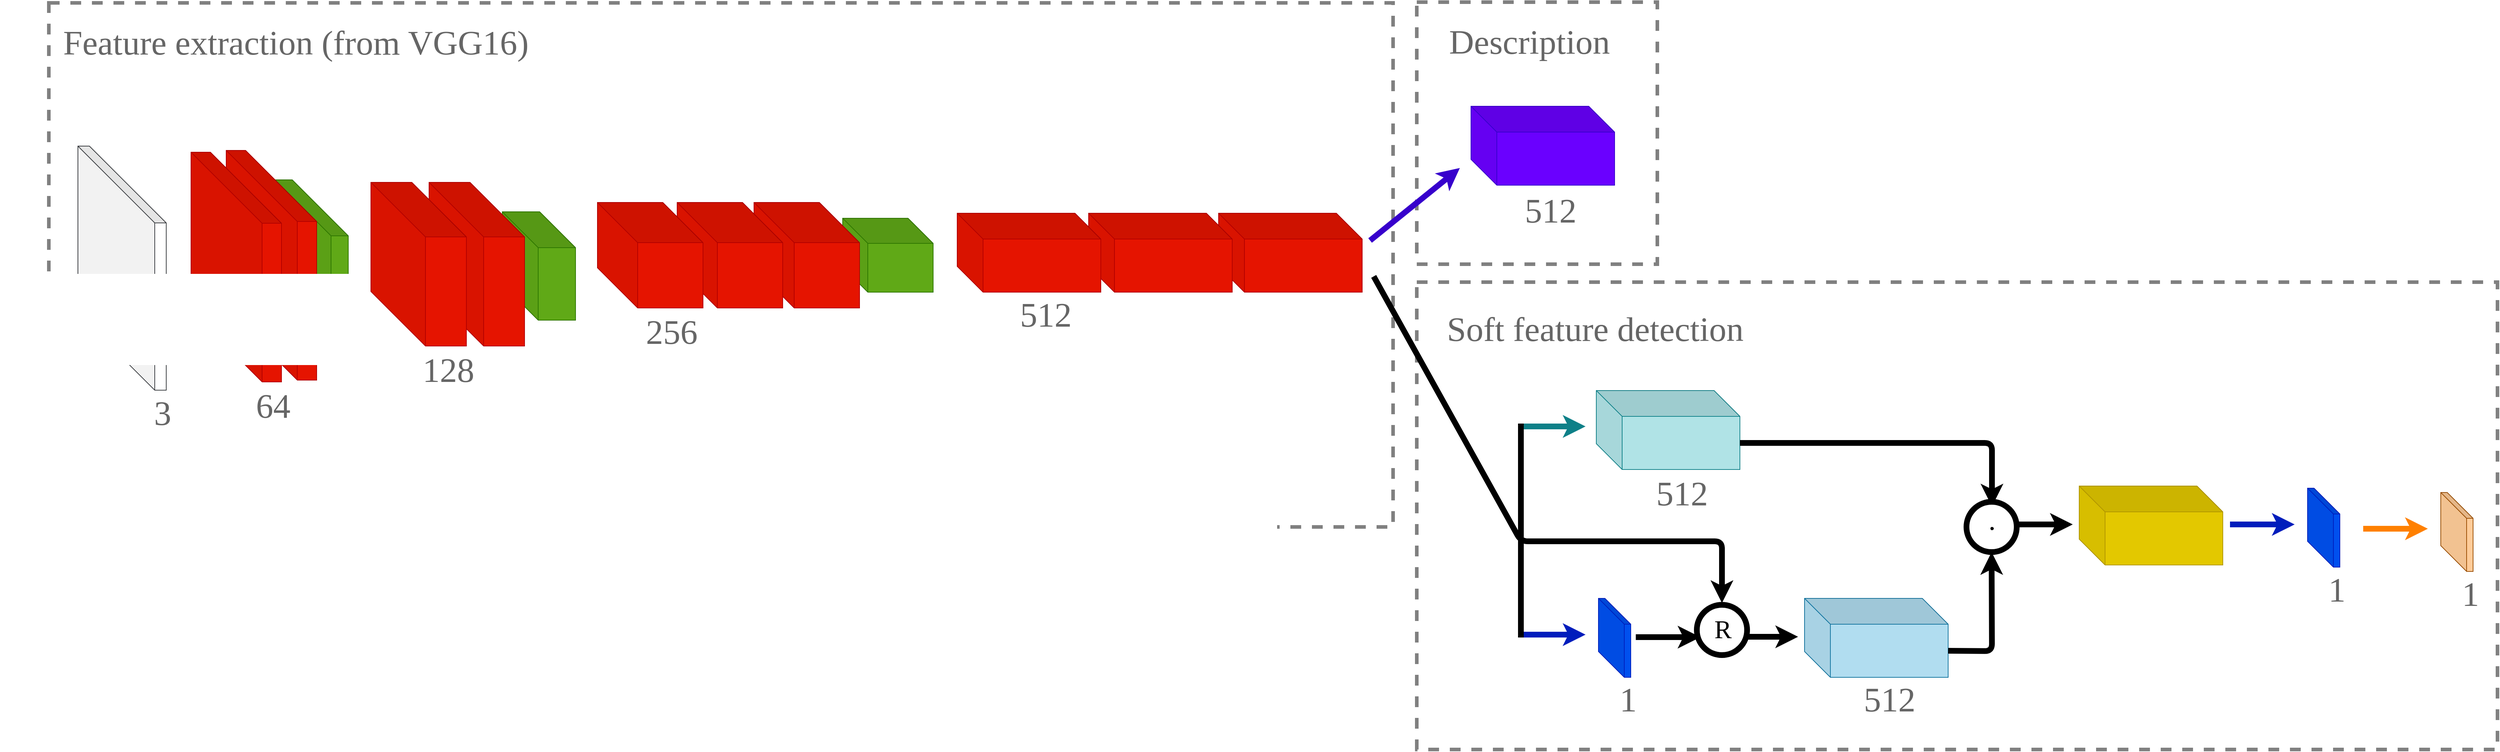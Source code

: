 <mxfile version="11.1.1" type="google"><diagram id="KLjCOCBpvHYkX8rheoSS" name="Page-1"><mxGraphModel dx="4416" dy="2392" grid="1" gridSize="10" guides="1" tooltips="1" connect="1" arrows="1" fold="1" page="1" pageScale="1" pageWidth="4681" pageHeight="3300" math="1" shadow="0"><root><mxCell id="0"/><mxCell id="1" parent="0"/><mxCell id="9o7MO2tK35MrbhM4oyWR-112" value="" style="rounded=0;whiteSpace=wrap;html=1;shadow=0;fillColor=none;dashed=1;strokeWidth=5;strokeColor=#808080;" parent="1" vertex="1"><mxGeometry x="1975" y="879" width="1505" height="651" as="geometry"/></mxCell><mxCell id="9o7MO2tK35MrbhM4oyWR-136" value="" style="group" parent="1" vertex="1" connectable="0"><mxGeometry x="2" y="490" width="2060" height="730" as="geometry"/></mxCell><mxCell id="9o7MO2tK35MrbhM4oyWR-102" value="&lt;span style=&quot;font-family: &amp;#34;helvetica&amp;#34; , &amp;#34;arial&amp;#34; , sans-serif ; font-size: 0px&quot;&gt;%3CmxGraphModel%3E%3Croot%3E%3CmxCell%20id%3D%220%22%2F%3E%3CmxCell%20id%3D%221%22%20parent%3D%220%22%2F%3E%3CmxCell%20id%3D%222%22%20value%3D%22%26lt%3Bfont%20face%3D%26quot%3BTimes%20New%20Roman%26quot%3B%20color%3D%26quot%3B%23808080%26quot%3B%20style%3D%26quot%3Bfont-size%3A%2048px%26quot%3B%26gt%3BSoft%20feature%20detection%26lt%3B%2Ffont%26gt%3B%22%20style%3D%22text%3Bhtml%3D1%3B%22%20vertex%3D%221%22%20parent%3D%221%22%3E%3CmxGeometry%20x%3D%222382%22%20y%3D%22510%22%20width%3D%22320%22%20height%3D%2230%22%20as%3D%22geometry%22%2F%3E%3C%2FmxCell%3E%3C%2Froot%3E%3C%2FmxGraphModel%3E&lt;/span&gt;" style="rounded=0;whiteSpace=wrap;html=1;shadow=0;fillColor=none;dashed=1;strokeWidth=5;strokeColor=#808080;" parent="9o7MO2tK35MrbhM4oyWR-136" vertex="1"><mxGeometry x="68" width="1872" height="730" as="geometry"/></mxCell><mxCell id="9o7MO2tK35MrbhM4oyWR-11" value="" style="shape=cube;whiteSpace=wrap;html=1;boundedLbl=1;backgroundOutline=1;darkOpacity=0.05;darkOpacity2=0.1;shadow=0;size=107;rotation=-90;flipH=1;flipV=0;fillColor=#ffffff;strokeColor=#36393d;gradientColor=none;" parent="9o7MO2tK35MrbhM4oyWR-136" vertex="1"><mxGeometry y="308" width="340" height="123" as="geometry"/></mxCell><mxCell id="9o7MO2tK35MrbhM4oyWR-79" value="&lt;font face=&quot;Times New Roman&quot; style=&quot;font-size: 48px&quot; color=&quot;#666666&quot;&gt;3&lt;/font&gt;" style="text;html=1;resizable=0;points=[];autosize=1;align=center;verticalAlign=top;spacingTop=-4;" parent="9o7MO2tK35MrbhM4oyWR-136" vertex="1"><mxGeometry x="206" y="540" width="40" height="30" as="geometry"/></mxCell><mxCell id="9o7MO2tK35MrbhM4oyWR-91" value="" style="group" parent="9o7MO2tK35MrbhM4oyWR-136" vertex="1" connectable="0"><mxGeometry x="169" y="302.5" width="384" height="257.5" as="geometry"/></mxCell><mxCell id="9o7MO2tK35MrbhM4oyWR-139" value="" style="group" parent="9o7MO2tK35MrbhM4oyWR-91" vertex="1" connectable="0"><mxGeometry width="384" height="257.5" as="geometry"/></mxCell><mxCell id="9o7MO2tK35MrbhM4oyWR-82" value="&lt;font face=&quot;Times New Roman&quot; style=&quot;font-size: 48px&quot;&gt;&lt;font color=&quot;#666666&quot;&gt;64&lt;/font&gt;&lt;br&gt;&lt;/font&gt;" style="text;html=1;resizable=0;points=[];autosize=1;align=center;verticalAlign=top;spacingTop=-4;" parent="9o7MO2tK35MrbhM4oyWR-139" vertex="1"><mxGeometry x="181" y="227.5" width="60" height="30" as="geometry"/></mxCell><mxCell id="9o7MO2tK35MrbhM4oyWR-26" value="" style="shape=cube;whiteSpace=wrap;html=1;boundedLbl=1;backgroundOutline=1;darkOpacity=0.05;darkOpacity2=0.1;shadow=0;size=78;rotation=-90;flipH=1;flipV=0;fillColor=#60a917;strokeColor=#2D7600;fontColor=#ffffff;" parent="9o7MO2tK35MrbhM4oyWR-139" vertex="1"><mxGeometry x="146" y="12" width="238" height="102" as="geometry"/></mxCell><mxCell id="9o7MO2tK35MrbhM4oyWR-12" value="" style="shape=cube;whiteSpace=wrap;html=1;boundedLbl=1;backgroundOutline=1;darkOpacity=0.05;darkOpacity2=0.1;shadow=0;size=99;rotation=-90;flipH=1;flipV=0;fillColor=#e51400;strokeColor=#B20000;fontColor=#ffffff;" parent="9o7MO2tK35MrbhM4oyWR-139" vertex="1"><mxGeometry x="49" width="320" height="126" as="geometry"/></mxCell><mxCell id="9o7MO2tK35MrbhM4oyWR-23" value="" style="shape=cube;whiteSpace=wrap;html=1;boundedLbl=1;backgroundOutline=1;darkOpacity=0.05;darkOpacity2=0.1;shadow=0;size=99;rotation=-90;flipH=1;flipV=0;fillColor=#e51400;strokeColor=#B20000;fontColor=#ffffff;" parent="9o7MO2tK35MrbhM4oyWR-139" vertex="1"><mxGeometry y="2.5" width="320" height="126" as="geometry"/></mxCell><mxCell id="9o7MO2tK35MrbhM4oyWR-94" value="" style="group" parent="9o7MO2tK35MrbhM4oyWR-136" vertex="1" connectable="0"><mxGeometry x="832" y="278" width="456" height="179" as="geometry"/></mxCell><mxCell id="9o7MO2tK35MrbhM4oyWR-52" value="" style="group" parent="9o7MO2tK35MrbhM4oyWR-94" vertex="1" connectable="0"><mxGeometry width="456" height="147" as="geometry"/></mxCell><mxCell id="9o7MO2tK35MrbhM4oyWR-87" value="" style="group" parent="9o7MO2tK35MrbhM4oyWR-52" vertex="1" connectable="0"><mxGeometry x="111" width="345" height="147" as="geometry"/></mxCell><mxCell id="9o7MO2tK35MrbhM4oyWR-44" value="" style="shape=cube;whiteSpace=wrap;html=1;boundedLbl=1;backgroundOutline=1;darkOpacity=0.05;darkOpacity2=0.1;shadow=0;size=35;rotation=-90;flipH=1;flipV=0;fillColor=#60a917;strokeColor=#2D7600;fontColor=#ffffff;" parent="9o7MO2tK35MrbhM4oyWR-87" vertex="1"><mxGeometry x="242" y="10.5" width="103" height="126" as="geometry"/></mxCell><mxCell id="9o7MO2tK35MrbhM4oyWR-14" value="" style="shape=cube;whiteSpace=wrap;html=1;boundedLbl=1;backgroundOutline=1;darkOpacity=0.05;darkOpacity2=0.1;shadow=0;size=56;rotation=-90;flipH=1;flipV=0;fillColor=#e51400;strokeColor=#B20000;fontColor=#ffffff;" parent="9o7MO2tK35MrbhM4oyWR-87" vertex="1"><mxGeometry x="107" width="147" height="147" as="geometry"/></mxCell><mxCell id="9o7MO2tK35MrbhM4oyWR-33" value="" style="shape=cube;whiteSpace=wrap;html=1;boundedLbl=1;backgroundOutline=1;darkOpacity=0.05;darkOpacity2=0.1;shadow=0;size=56;rotation=-90;flipH=1;flipV=0;fillColor=#e51400;strokeColor=#B20000;fontColor=#ffffff;" parent="9o7MO2tK35MrbhM4oyWR-87" vertex="1"><mxGeometry width="147" height="147" as="geometry"/></mxCell><mxCell id="9o7MO2tK35MrbhM4oyWR-40" value="" style="shape=cube;whiteSpace=wrap;html=1;boundedLbl=1;backgroundOutline=1;darkOpacity=0.05;darkOpacity2=0.1;shadow=0;size=56;rotation=-90;flipH=1;flipV=0;fillColor=#e51400;strokeColor=#B20000;fontColor=#ffffff;" parent="9o7MO2tK35MrbhM4oyWR-52" vertex="1"><mxGeometry width="147" height="147" as="geometry"/></mxCell><mxCell id="9o7MO2tK35MrbhM4oyWR-84" value="&lt;font face=&quot;Times New Roman&quot; style=&quot;font-size: 48px&quot;&gt;&lt;font color=&quot;#666666&quot;&gt;256&lt;/font&gt;&lt;br&gt;&lt;/font&gt;" style="text;html=1;resizable=0;points=[];autosize=1;align=center;verticalAlign=top;spacingTop=-4;" parent="9o7MO2tK35MrbhM4oyWR-94" vertex="1"><mxGeometry x="58" y="149" width="90" height="30" as="geometry"/></mxCell><mxCell id="9o7MO2tK35MrbhM4oyWR-117" value="&lt;font face=&quot;Times New Roman&quot; style=&quot;font-size: 48px&quot; color=&quot;#666666&quot;&gt;Feature extraction (from VGG16)&lt;/font&gt;" style="text;html=1;" parent="9o7MO2tK35MrbhM4oyWR-136" vertex="1"><mxGeometry x="86" y="20" width="687" height="90" as="geometry"/></mxCell><mxCell id="9o7MO2tK35MrbhM4oyWR-86" value="" style="group" parent="9o7MO2tK35MrbhM4oyWR-136" vertex="1" connectable="0"><mxGeometry x="1378" y="248" width="474" height="200" as="geometry"/></mxCell><mxCell id="9o7MO2tK35MrbhM4oyWR-66" value="" style="shape=cube;whiteSpace=wrap;html=1;boundedLbl=1;backgroundOutline=1;darkOpacity=0.05;darkOpacity2=0.1;shadow=0;size=36;rotation=-90;flipH=1;flipV=0;fillColor=#e51400;strokeColor=#B20000;fontColor=#ffffff;" parent="9o7MO2tK35MrbhM4oyWR-86" vertex="1"><mxGeometry x="364" width="110" height="200" as="geometry"/></mxCell><mxCell id="9o7MO2tK35MrbhM4oyWR-64" value="" style="shape=cube;whiteSpace=wrap;html=1;boundedLbl=1;backgroundOutline=1;darkOpacity=0.05;darkOpacity2=0.1;shadow=0;size=36;rotation=-90;flipH=1;flipV=0;fillColor=#e51400;strokeColor=#B20000;fontColor=#ffffff;" parent="9o7MO2tK35MrbhM4oyWR-86" vertex="1"><mxGeometry x="183" width="110" height="200" as="geometry"/></mxCell><mxCell id="9o7MO2tK35MrbhM4oyWR-57" value="" style="shape=cube;whiteSpace=wrap;html=1;boundedLbl=1;backgroundOutline=1;darkOpacity=0.05;darkOpacity2=0.1;shadow=0;size=36;rotation=-90;flipH=1;flipV=0;fillColor=#e51400;strokeColor=#B20000;fontColor=#ffffff;" parent="9o7MO2tK35MrbhM4oyWR-86" vertex="1"><mxGeometry width="110" height="200" as="geometry"/></mxCell><mxCell id="9o7MO2tK35MrbhM4oyWR-85" value="&lt;font face=&quot;Times New Roman&quot; style=&quot;font-size: 48px&quot;&gt;&lt;font color=&quot;#666666&quot;&gt;512&lt;/font&gt;&lt;br&gt;&lt;/font&gt;" style="text;html=1;resizable=0;points=[];autosize=1;align=center;verticalAlign=top;spacingTop=-4;" parent="9o7MO2tK35MrbhM4oyWR-86" vertex="1"><mxGeometry x="33" y="155" width="90" height="30" as="geometry"/></mxCell><mxCell id="9o7MO2tK35MrbhM4oyWR-145" value="" style="group" parent="9o7MO2tK35MrbhM4oyWR-136" vertex="1" connectable="0"><mxGeometry x="469" y="297.5" width="357" height="212.5" as="geometry"/></mxCell><mxCell id="9o7MO2tK35MrbhM4oyWR-83" value="&lt;font face=&quot;Times New Roman&quot; style=&quot;font-size: 48px&quot;&gt;&lt;font color=&quot;#666666&quot;&gt;128&lt;/font&gt;&lt;br&gt;&lt;/font&gt;" style="text;html=1;resizable=0;points=[];autosize=1;align=center;verticalAlign=top;spacingTop=-4;" parent="9o7MO2tK35MrbhM4oyWR-145" vertex="1"><mxGeometry x="110" y="182.5" width="90" height="30" as="geometry"/></mxCell><mxCell id="9o7MO2tK35MrbhM4oyWR-143" value="" style="group" parent="9o7MO2tK35MrbhM4oyWR-145" vertex="1" connectable="0"><mxGeometry x="206" y="18" width="151" height="102" as="geometry"/></mxCell><mxCell id="9o7MO2tK35MrbhM4oyWR-142" value="" style="group" parent="9o7MO2tK35MrbhM4oyWR-143" vertex="1" connectable="0"><mxGeometry width="151" height="102" as="geometry"/></mxCell><mxCell id="9o7MO2tK35MrbhM4oyWR-93" value="" style="group" parent="9o7MO2tK35MrbhM4oyWR-142" vertex="1" connectable="0"><mxGeometry width="151" height="102" as="geometry"/></mxCell><mxCell id="9o7MO2tK35MrbhM4oyWR-31" value="" style="shape=cube;whiteSpace=wrap;html=1;boundedLbl=1;backgroundOutline=1;darkOpacity=0.05;darkOpacity2=0.1;shadow=0;size=50;rotation=-90;flipH=1;flipV=0;fillColor=#60a917;strokeColor=#2D7600;fontColor=#ffffff;" parent="9o7MO2tK35MrbhM4oyWR-93" vertex="1"><mxGeometry width="151" height="102" as="geometry"/></mxCell><mxCell id="9o7MO2tK35MrbhM4oyWR-13" value="" style="shape=cube;whiteSpace=wrap;html=1;boundedLbl=1;backgroundOutline=1;darkOpacity=0.05;darkOpacity2=0.1;shadow=0;size=76;rotation=-90;flipH=1;flipV=0;fillColor=#e51400;strokeColor=#B20000;fontColor=#ffffff;" parent="9o7MO2tK35MrbhM4oyWR-145" vertex="1"><mxGeometry x="81" width="228" height="133" as="geometry"/></mxCell><mxCell id="9o7MO2tK35MrbhM4oyWR-30" value="" style="shape=cube;whiteSpace=wrap;html=1;boundedLbl=1;backgroundOutline=1;darkOpacity=0.05;darkOpacity2=0.1;shadow=0;size=76;rotation=-90;flipH=1;flipV=0;fillColor=#e51400;strokeColor=#B20000;fontColor=#ffffff;" parent="9o7MO2tK35MrbhM4oyWR-145" vertex="1"><mxGeometry width="228" height="133" as="geometry"/></mxCell><mxCell id="9o7MO2tK35MrbhM4oyWR-126" value="" style="group" parent="1" vertex="1" connectable="0"><mxGeometry x="2270" y="985" width="330" height="200" as="geometry"/></mxCell><mxCell id="9o7MO2tK35MrbhM4oyWR-98" value="&lt;span style=&quot;color: rgb(0 , 0 , 0) ; font-family: &amp;#34;helvetica&amp;#34; , &amp;#34;arial&amp;#34; , sans-serif ; font-size: 0px ; background-color: rgb(248 , 249 , 250)&quot;&gt;%3CmxGraphModel%3E%3Croot%3E%3CmxCell%20id%3D%220%22%2F%3E%3CmxCell%20id%3D%221%22%20parent%3D%220%22%2F%3E%3CmxCell%20id%3D%222%22%20value%3D%22%22%20style%3D%22shape%3Dcube%3BwhiteSpace%3Dwrap%3Bhtml%3D1%3BboundedLbl%3D1%3BbackgroundOutline%3D1%3BdarkOpacity%3D0.05%3BdarkOpacity2%3D0.1%3Bshadow%3D0%3Bsize%3D36%3Brotation%3D-90%3BflipH%3D1%3BflipV%3D0%3BfillColor%3D%231ba1e2%3BstrokeColor%3D%23006EAF%3BfontColor%3D%23ffffff%3B%22%20vertex%3D%221%22%20parent%3D%221%22%3E%3CmxGeometry%20x%3D%222126%22%20y%3D%22741.5%22%20width%3D%22110%22%20height%3D%22200%22%20as%3D%22geometry%22%2F%3E%3C%2FmxCell%3E%3C%2Froot%3E%3C%2FmxGraphModel%3E&lt;/span&gt;" style="shape=cube;whiteSpace=wrap;html=1;boundedLbl=1;backgroundOutline=1;darkOpacity=0.05;darkOpacity2=0.1;shadow=0;size=36;rotation=-90;flipH=1;flipV=0;fillColor=#b0e3e6;strokeColor=#0e8088;" parent="9o7MO2tK35MrbhM4oyWR-126" vertex="1"><mxGeometry width="110" height="200" as="geometry"/></mxCell><mxCell id="9o7MO2tK35MrbhM4oyWR-123" value="&lt;span style=&quot;color: rgb(102 , 102 , 102) ; font-family: &amp;#34;times new roman&amp;#34; ; font-size: 48px&quot;&gt;512&lt;/span&gt;&lt;font face=&quot;Times New Roman&quot; style=&quot;font-size: 48px&quot;&gt;&lt;br&gt;&lt;/font&gt;" style="text;html=1;resizable=0;points=[];autosize=1;align=center;verticalAlign=top;spacingTop=-4;" parent="9o7MO2tK35MrbhM4oyWR-126" vertex="1"><mxGeometry x="29" y="156.5" width="90" height="30" as="geometry"/></mxCell><mxCell id="9o7MO2tK35MrbhM4oyWR-115" value="&lt;font face=&quot;Times New Roman&quot; style=&quot;font-size: 48px&quot; color=&quot;#666666&quot;&gt;Soft feature detection&lt;/font&gt;" style="text;html=1;" parent="1" vertex="1"><mxGeometry x="2014.5" y="909" width="439" height="90" as="geometry"/></mxCell><mxCell id="9o7MO2tK35MrbhM4oyWR-118" value="&lt;span style=&quot;font-family: &amp;#34;helvetica&amp;#34; , &amp;#34;arial&amp;#34; , sans-serif ; font-size: 0px&quot;&gt;%3CmxGraphModel%3E%3Croot%3E%3CmxCell%20id%3D%220%22%2F%3E%3CmxCell%20id%3D%221%22%20parent%3D%220%22%2F%3E%3CmxCell%20id%3D%222%22%20value%3D%22%26lt%3Bfont%20face%3D%26quot%3BTimes%20New%20Roman%26quot%3B%20color%3D%26quot%3B%23808080%26quot%3B%20style%3D%26quot%3Bfont-size%3A%2048px%26quot%3B%26gt%3BSoft%20feature%20detection%26lt%3B%2Ffont%26gt%3B%22%20style%3D%22text%3Bhtml%3D1%3B%22%20vertex%3D%221%22%20parent%3D%221%22%3E%3CmxGeometry%20x%3D%222382%22%20y%3D%22510%22%20width%3D%22320%22%20height%3D%2230%22%20as%3D%22geometry%22%2F%3E%3C%2FmxCell%3E%3C%2Froot%3E%3C%2FmxGraphModel%3E&lt;/span&gt;" style="rounded=0;whiteSpace=wrap;html=1;shadow=0;fillColor=none;dashed=1;strokeWidth=5;strokeColor=#808080;" parent="1" vertex="1"><mxGeometry x="1975" y="489" width="335" height="365" as="geometry"/></mxCell><mxCell id="9o7MO2tK35MrbhM4oyWR-119" value="&lt;font face=&quot;Times New Roman&quot; style=&quot;font-size: 48px&quot; color=&quot;#666666&quot;&gt;Description&lt;/font&gt;" style="text;html=1;" parent="1" vertex="1"><mxGeometry x="2018" y="509" width="245" height="90" as="geometry"/></mxCell><mxCell id="9o7MO2tK35MrbhM4oyWR-134" value="" style="group" parent="1" vertex="1" connectable="0"><mxGeometry x="2117.5" y="589" width="110" height="200" as="geometry"/></mxCell><mxCell id="9o7MO2tK35MrbhM4oyWR-122" value="&lt;font face=&quot;Times New Roman&quot; style=&quot;font-size: 48px&quot;&gt;&lt;font color=&quot;#666666&quot;&gt;512&lt;/font&gt;&lt;br&gt;&lt;/font&gt;" style="text;html=1;resizable=0;points=[];autosize=1;align=center;verticalAlign=top;spacingTop=-4;" parent="9o7MO2tK35MrbhM4oyWR-134" vertex="1"><mxGeometry x="-2" y="158.5" width="90" height="30" as="geometry"/></mxCell><mxCell id="9o7MO2tK35MrbhM4oyWR-128" value="" style="group" parent="9o7MO2tK35MrbhM4oyWR-134" vertex="1" connectable="0"><mxGeometry x="-22" width="110" height="200" as="geometry"/></mxCell><mxCell id="9o7MO2tK35MrbhM4oyWR-127" value="" style="group" parent="9o7MO2tK35MrbhM4oyWR-128" vertex="1" connectable="0"><mxGeometry width="110" height="200" as="geometry"/></mxCell><mxCell id="9o7MO2tK35MrbhM4oyWR-131" value="" style="group" parent="9o7MO2tK35MrbhM4oyWR-127" vertex="1" connectable="0"><mxGeometry width="110" height="200" as="geometry"/></mxCell><mxCell id="9o7MO2tK35MrbhM4oyWR-92" value="" style="shape=cube;whiteSpace=wrap;html=1;boundedLbl=1;backgroundOutline=1;darkOpacity=0.05;darkOpacity2=0.1;shadow=0;size=36;rotation=-90;flipH=1;flipV=0;fillColor=#6a00ff;strokeColor=#3700CC;fontColor=#ffffff;" parent="9o7MO2tK35MrbhM4oyWR-131" vertex="1"><mxGeometry width="110" height="200" as="geometry"/></mxCell><mxCell id="9o7MO2tK35MrbhM4oyWR-137" value="" style="endArrow=classic;html=1;strokeWidth=8;fillColor=#6a00ff;strokeColor=#3700CC;" parent="1" edge="1"><mxGeometry width="50" height="50" relative="1" as="geometry"><mxPoint x="1910" y="821" as="sourcePoint"/><mxPoint x="2035" y="720" as="targetPoint"/></mxGeometry></mxCell><mxCell id="9o7MO2tK35MrbhM4oyWR-138" value="" style="endArrow=classic;html=1;strokeWidth=8;fillColor=#b0e3e6;strokeColor=#0e8088;" parent="1" edge="1"><mxGeometry width="50" height="50" relative="1" as="geometry"><mxPoint x="2120" y="1080" as="sourcePoint"/><mxPoint x="2210" y="1080" as="targetPoint"/></mxGeometry></mxCell><mxCell id="9o7MO2tK35MrbhM4oyWR-100" value="&lt;span style=&quot;color: rgb(0 , 0 , 0) ; font-family: &amp;#34;helvetica&amp;#34; , &amp;#34;arial&amp;#34; , sans-serif ; font-size: 0px ; background-color: rgb(248 , 249 , 250)&quot;&gt;%3CmxGraphModel%3E%3Croot%3E%3CmxCell%20id%3D%220%22%2F%3E%3CmxCell%20id%3D%221%22%20parent%3D%220%22%2F%3E%3CmxCell%20id%3D%222%22%20value%3D%22%22%20style%3D%22shape%3Dcube%3BwhiteSpace%3Dwrap%3Bhtml%3D1%3BboundedLbl%3D1%3BbackgroundOutline%3D1%3BdarkOpacity%3D0.05%3BdarkOpacity2%3D0.1%3Bshadow%3D0%3Bsize%3D36%3Brotation%3D-90%3BflipH%3D1%3BflipV%3D0%3BfillColor%3D%231ba1e2%3BstrokeColor%3D%23006EAF%3BfontColor%3D%23ffffff%3B%22%20vertex%3D%221%22%20parent%3D%221%22%3E%3CmxGeometry%20x%3D%222126%22%20y%3D%22741.5%22%20width%3D%22110%22%20height%3D%22200%22%20as%3D%22geometry%22%2F%3E%3C%2FmxCell%3E%3C%2Froot%3E%3C%2FmxGraphModel%3E&lt;/span&gt;" style="shape=cube;whiteSpace=wrap;html=1;boundedLbl=1;backgroundOutline=1;darkOpacity=0.05;darkOpacity2=0.1;shadow=0;size=36;rotation=-90;flipH=1;flipV=0;fillColor=#b1ddf0;strokeColor=#10739e;" parent="1" vertex="1"><mxGeometry x="2560" y="1274.5" width="110" height="200" as="geometry"/></mxCell><mxCell id="9o7MO2tK35MrbhM4oyWR-152" value="" style="group" parent="1" vertex="1" connectable="0"><mxGeometry x="2085.5" y="1301.5" width="110" height="107" as="geometry"/></mxCell><mxCell id="9o7MO2tK35MrbhM4oyWR-148" value="&lt;span style=&quot;color: rgb(0 , 0 , 0) ; font-family: &amp;#34;helvetica&amp;#34; , &amp;#34;arial&amp;#34; , sans-serif ; font-size: 0px ; background-color: rgb(248 , 249 , 250)&quot;&gt;%3CmxGraphModel%3E%3Croot%3E%3CmxCell%20id%3D%220%22%2F%3E%3CmxCell%20id%3D%221%22%20parent%3D%220%22%2F%3E%3CmxCell%20id%3D%222%22%20value%3D%22%22%20style%3D%22shape%3Dcube%3BwhiteSpace%3Dwrap%3Bhtml%3D1%3BboundedLbl%3D1%3BbackgroundOutline%3D1%3BdarkOpacity%3D0.05%3BdarkOpacity2%3D0.1%3Bshadow%3D0%3Bsize%3D36%3Brotation%3D-90%3BflipH%3D1%3BflipV%3D0%3BfillColor%3D%231ba1e2%3BstrokeColor%3D%23006EAF%3BfontColor%3D%23ffffff%3B%22%20vertex%3D%221%22%20parent%3D%221%22%3E%3CmxGeometry%20x%3D%222126%22%20y%3D%22741.5%22%20width%3D%22110%22%20height%3D%22200%22%20as%3D%22geometry%22%2F%3E%3C%2FmxCell%3E%3C%2Froot%3E%3C%2FmxGraphModel%3E&lt;/span&gt;" style="shape=cube;whiteSpace=wrap;html=1;boundedLbl=1;backgroundOutline=1;darkOpacity=0.05;darkOpacity2=0.1;shadow=0;size=36;rotation=-90;flipH=1;flipV=0;fillColor=#0050ef;strokeColor=#001DBC;fontColor=#ffffff;" parent="9o7MO2tK35MrbhM4oyWR-152" vertex="1"><mxGeometry x="110" y="50.5" width="110" height="45" as="geometry"/></mxCell><mxCell id="9o7MO2tK35MrbhM4oyWR-151" value="&lt;span style=&quot;color: rgb(102 , 102 , 102) ; font-family: &amp;#34;times new roman&amp;#34; ; font-size: 48px&quot;&gt;1&lt;/span&gt;&lt;font face=&quot;Times New Roman&quot; style=&quot;font-size: 48px&quot;&gt;&lt;br&gt;&lt;/font&gt;" style="text;html=1;resizable=0;points=[];autosize=1;align=center;verticalAlign=top;spacingTop=-4;" parent="9o7MO2tK35MrbhM4oyWR-152" vertex="1"><mxGeometry x="163" y="127.5" width="40" height="30" as="geometry"/></mxCell><mxCell id="leYzWdHrelKvDptVI7P1-3" value="" style="endArrow=classic;html=1;strokeWidth=8;fillColor=#0050ef;strokeColor=#001DBC;" edge="1" parent="1"><mxGeometry width="50" height="50" relative="1" as="geometry"><mxPoint x="2120" y="1370" as="sourcePoint"/><mxPoint x="2210" y="1370" as="targetPoint"/></mxGeometry></mxCell><mxCell id="leYzWdHrelKvDptVI7P1-4" value="" style="endArrow=classic;html=1;strokeWidth=8;fillColor=#6a00ff;strokeColor=#000000;" edge="1" parent="1"><mxGeometry width="50" height="50" relative="1" as="geometry"><mxPoint x="1915" y="871" as="sourcePoint"/><mxPoint x="2400" y="1326" as="targetPoint"/><Array as="points"><mxPoint x="2120" y="1240"/><mxPoint x="2400" y="1240"/></Array></mxGeometry></mxCell><mxCell id="leYzWdHrelKvDptVI7P1-5" value="" style="endArrow=none;html=1;strokeColor=#000000;strokeWidth=8;" edge="1" parent="1"><mxGeometry width="50" height="50" relative="1" as="geometry"><mxPoint x="2120" y="1374" as="sourcePoint"/><mxPoint x="2120" y="1076" as="targetPoint"/></mxGeometry></mxCell><mxCell id="leYzWdHrelKvDptVI7P1-6" value="" style="endArrow=classic;html=1;strokeWidth=8;fillColor=#0050ef;strokeColor=#000000;" edge="1" parent="1"><mxGeometry width="50" height="50" relative="1" as="geometry"><mxPoint x="2280.0" y="1373.5" as="sourcePoint"/><mxPoint x="2370.0" y="1373.5" as="targetPoint"/></mxGeometry></mxCell><mxCell id="ViSpD30DS9nbgxcobknD-7" value="" style="endArrow=classic;html=1;strokeWidth=8;fillColor=#0050ef;strokeColor=#000000;" edge="1" parent="1"><mxGeometry width="50" height="50" relative="1" as="geometry"><mxPoint x="2428" y="1373" as="sourcePoint"/><mxPoint x="2506" y="1373" as="targetPoint"/></mxGeometry></mxCell><mxCell id="ViSpD30DS9nbgxcobknD-13" value="" style="group" vertex="1" connectable="0" parent="1"><mxGeometry x="2365" y="1328.5" width="70" height="70" as="geometry"/></mxCell><mxCell id="ViSpD30DS9nbgxcobknD-9" value="" style="ellipse;whiteSpace=wrap;html=1;aspect=fixed;shadow=0;comic=0;strokeColor=#000000;strokeWidth=8;fillColor=#FFFFFF;gradientColor=none;" vertex="1" parent="ViSpD30DS9nbgxcobknD-13"><mxGeometry width="70" height="70" as="geometry"/></mxCell><mxCell id="ViSpD30DS9nbgxcobknD-12" value="&lt;font style=&quot;font-size: 36px&quot; face=&quot;Verdana&quot;&gt;R&lt;/font&gt;" style="text;html=1;align=center;" vertex="1" parent="ViSpD30DS9nbgxcobknD-13"><mxGeometry x="14" y="6.5" width="43" height="53" as="geometry"/></mxCell><mxCell id="EaIpMkdgJwpmlwPKhs9U-1" value="&lt;span style=&quot;color: rgb(102 , 102 , 102) ; font-family: &amp;#34;times new roman&amp;#34; ; font-size: 48px&quot;&gt;512&lt;/span&gt;&lt;font face=&quot;Times New Roman&quot; style=&quot;font-size: 48px&quot;&gt;&lt;br&gt;&lt;/font&gt;" style="text;html=1;resizable=0;points=[];autosize=1;align=center;verticalAlign=top;spacingTop=-4;" vertex="1" parent="1"><mxGeometry x="2587.5" y="1429" width="90" height="30" as="geometry"/></mxCell><mxCell id="EaIpMkdgJwpmlwPKhs9U-2" value="" style="endArrow=classic;html=1;strokeColor=#000000;strokeWidth=8;exitX=0;exitY=0;exitDx=73;exitDy=200;exitPerimeter=0;entryX=0.5;entryY=0;entryDx=0;entryDy=0;" edge="1" parent="1" source="9o7MO2tK35MrbhM4oyWR-98" target="EaIpMkdgJwpmlwPKhs9U-5"><mxGeometry width="50" height="50" relative="1" as="geometry"><mxPoint x="2000" y="1600" as="sourcePoint"/><mxPoint x="2620" y="1790" as="targetPoint"/><Array as="points"><mxPoint x="2776" y="1103"/></Array></mxGeometry></mxCell><mxCell id="EaIpMkdgJwpmlwPKhs9U-3" value="" style="group" vertex="1" connectable="0" parent="1"><mxGeometry x="2740.5" y="1185" width="70" height="70" as="geometry"/></mxCell><mxCell id="EaIpMkdgJwpmlwPKhs9U-4" value="" style="ellipse;whiteSpace=wrap;html=1;aspect=fixed;shadow=0;comic=0;strokeColor=#000000;strokeWidth=8;fillColor=#FFFFFF;gradientColor=none;" vertex="1" parent="EaIpMkdgJwpmlwPKhs9U-3"><mxGeometry width="70" height="70" as="geometry"/></mxCell><mxCell id="EaIpMkdgJwpmlwPKhs9U-5" value="&lt;font face=&quot;Verdana&quot;&gt;&lt;span style=&quot;font-size: 36px&quot;&gt;&lt;b&gt;`\cdot`&lt;/b&gt;&lt;/span&gt;&lt;/font&gt;" style="text;html=1;align=center;" vertex="1" parent="EaIpMkdgJwpmlwPKhs9U-3"><mxGeometry x="14" y="6.5" width="43" height="53" as="geometry"/></mxCell><mxCell id="EaIpMkdgJwpmlwPKhs9U-10" value="" style="endArrow=classic;html=1;strokeColor=#000000;strokeWidth=8;entryX=0.5;entryY=1;entryDx=0;entryDy=0;exitX=0;exitY=0;exitDx=73;exitDy=200;exitPerimeter=0;" edge="1" parent="1" source="9o7MO2tK35MrbhM4oyWR-100" target="EaIpMkdgJwpmlwPKhs9U-4"><mxGeometry width="50" height="50" relative="1" as="geometry"><mxPoint x="1960" y="1820" as="sourcePoint"/><mxPoint x="2010" y="1770" as="targetPoint"/><Array as="points"><mxPoint x="2776" y="1393"/></Array></mxGeometry></mxCell><mxCell id="kNevgVsY6aPmG2nReNQp-1" value="&lt;span style=&quot;color: rgb(0 , 0 , 0) ; font-family: &amp;#34;helvetica&amp;#34; , &amp;#34;arial&amp;#34; , sans-serif ; font-size: 0px ; background-color: rgb(248 , 249 , 250)&quot;&gt;%3CmxGraphModel%3E%3Croot%3E%3CmxCell%20id%3D%220%22%2F%3E%3CmxCell%20id%3D%221%22%20parent%3D%220%22%2F%3E%3CmxCell%20id%3D%222%22%20value%3D%22%22%20style%3D%22shape%3Dcube%3BwhiteSpace%3Dwrap%3Bhtml%3D1%3BboundedLbl%3D1%3BbackgroundOutline%3D1%3BdarkOpacity%3D0.05%3BdarkOpacity2%3D0.1%3Bshadow%3D0%3Bsize%3D36%3Brotation%3D-90%3BflipH%3D1%3BflipV%3D0%3BfillColor%3D%231ba1e2%3BstrokeColor%3D%23006EAF%3BfontColor%3D%23ffffff%3B%22%20vertex%3D%221%22%20parent%3D%221%22%3E%3CmxGeometry%20x%3D%222126%22%20y%3D%22741.5%22%20width%3D%22110%22%20height%3D%22200%22%20as%3D%22geometry%22%2F%3E%3C%2FmxCell%3E%3C%2Froot%3E%3C%2FmxGraphModel%3E&lt;/span&gt;" style="shape=cube;whiteSpace=wrap;html=1;boundedLbl=1;backgroundOutline=1;darkOpacity=0.05;darkOpacity2=0.1;shadow=0;size=36;rotation=-90;flipH=1;flipV=0;fillColor=#e3c800;strokeColor=#B09500;fontColor=#ffffff;" vertex="1" parent="1"><mxGeometry x="2942.5" y="1118" width="110" height="200" as="geometry"/></mxCell><mxCell id="kNevgVsY6aPmG2nReNQp-2" value="" style="endArrow=classic;html=1;strokeWidth=8;fillColor=#0050ef;strokeColor=#000000;" edge="1" parent="1"><mxGeometry width="50" height="50" relative="1" as="geometry"><mxPoint x="2810.5" y="1216.5" as="sourcePoint"/><mxPoint x="2888.5" y="1216.5" as="targetPoint"/></mxGeometry></mxCell><mxCell id="kNevgVsY6aPmG2nReNQp-5" value="" style="group" vertex="1" connectable="0" parent="1"><mxGeometry x="3073" y="1148" width="110" height="107" as="geometry"/></mxCell><mxCell id="kNevgVsY6aPmG2nReNQp-6" value="&lt;span style=&quot;color: rgb(0 , 0 , 0) ; font-family: &amp;#34;helvetica&amp;#34; , &amp;#34;arial&amp;#34; , sans-serif ; font-size: 0px ; background-color: rgb(248 , 249 , 250)&quot;&gt;%3CmxGraphModel%3E%3Croot%3E%3CmxCell%20id%3D%220%22%2F%3E%3CmxCell%20id%3D%221%22%20parent%3D%220%22%2F%3E%3CmxCell%20id%3D%222%22%20value%3D%22%22%20style%3D%22shape%3Dcube%3BwhiteSpace%3Dwrap%3Bhtml%3D1%3BboundedLbl%3D1%3BbackgroundOutline%3D1%3BdarkOpacity%3D0.05%3BdarkOpacity2%3D0.1%3Bshadow%3D0%3Bsize%3D36%3Brotation%3D-90%3BflipH%3D1%3BflipV%3D0%3BfillColor%3D%231ba1e2%3BstrokeColor%3D%23006EAF%3BfontColor%3D%23ffffff%3B%22%20vertex%3D%221%22%20parent%3D%221%22%3E%3CmxGeometry%20x%3D%222126%22%20y%3D%22741.5%22%20width%3D%22110%22%20height%3D%22200%22%20as%3D%22geometry%22%2F%3E%3C%2FmxCell%3E%3C%2Froot%3E%3C%2FmxGraphModel%3E&lt;/span&gt;" style="shape=cube;whiteSpace=wrap;html=1;boundedLbl=1;backgroundOutline=1;darkOpacity=0.05;darkOpacity2=0.1;shadow=0;size=36;rotation=-90;flipH=1;flipV=0;fillColor=#0050ef;strokeColor=#001DBC;fontColor=#ffffff;" vertex="1" parent="kNevgVsY6aPmG2nReNQp-5"><mxGeometry x="110" y="50.5" width="110" height="45" as="geometry"/></mxCell><mxCell id="kNevgVsY6aPmG2nReNQp-7" value="&lt;span style=&quot;color: rgb(102 , 102 , 102) ; font-family: &amp;#34;times new roman&amp;#34; ; font-size: 48px&quot;&gt;1&lt;/span&gt;&lt;font face=&quot;Times New Roman&quot; style=&quot;font-size: 48px&quot;&gt;&lt;br&gt;&lt;/font&gt;" style="text;html=1;resizable=0;points=[];autosize=1;align=center;verticalAlign=top;spacingTop=-4;" vertex="1" parent="kNevgVsY6aPmG2nReNQp-5"><mxGeometry x="163" y="127.5" width="40" height="30" as="geometry"/></mxCell><mxCell id="kNevgVsY6aPmG2nReNQp-8" value="" style="endArrow=classic;html=1;strokeWidth=8;fillColor=#0050ef;strokeColor=#001DBC;" edge="1" parent="1"><mxGeometry width="50" height="50" relative="1" as="geometry"><mxPoint x="3107.5" y="1216.5" as="sourcePoint"/><mxPoint x="3197.5" y="1216.5" as="targetPoint"/></mxGeometry></mxCell><mxCell id="VHK1DbaVWaq5HLIR2YSJ-1" value="&lt;span style=&quot;color: rgb(0 , 0 , 0) ; font-family: &amp;#34;helvetica&amp;#34; , &amp;#34;arial&amp;#34; , sans-serif ; font-size: 0px ; background-color: rgb(248 , 249 , 250)&quot;&gt;%3CmxGraphModel%3E%3Croot%3E%3CmxCell%20id%3D%220%22%2F%3E%3CmxCell%20id%3D%221%22%20parent%3D%220%22%2F%3E%3CmxCell%20id%3D%222%22%20value%3D%22%22%20style%3D%22shape%3Dcube%3BwhiteSpace%3Dwrap%3Bhtml%3D1%3BboundedLbl%3D1%3BbackgroundOutline%3D1%3BdarkOpacity%3D0.05%3BdarkOpacity2%3D0.1%3Bshadow%3D0%3Bsize%3D36%3Brotation%3D-90%3BflipH%3D1%3BflipV%3D0%3BfillColor%3D%231ba1e2%3BstrokeColor%3D%23006EAF%3BfontColor%3D%23ffffff%3B%22%20vertex%3D%221%22%20parent%3D%221%22%3E%3CmxGeometry%20x%3D%222126%22%20y%3D%22741.5%22%20width%3D%22110%22%20height%3D%22200%22%20as%3D%22geometry%22%2F%3E%3C%2FmxCell%3E%3C%2Froot%3E%3C%2FmxGraphModel%3E&lt;/span&gt;" style="shape=cube;whiteSpace=wrap;html=1;boundedLbl=1;backgroundOutline=1;darkOpacity=0.05;darkOpacity2=0.1;shadow=0;size=36;rotation=-90;flipH=1;flipV=0;fillColor=#ffcc99;strokeColor=#994C00;" vertex="1" parent="1"><mxGeometry x="3368.5" y="1204.5" width="110" height="45" as="geometry"/></mxCell><mxCell id="VHK1DbaVWaq5HLIR2YSJ-2" value="&lt;span style=&quot;color: rgb(102 , 102 , 102) ; font-family: &amp;#34;times new roman&amp;#34; ; font-size: 48px&quot;&gt;1&lt;/span&gt;&lt;font face=&quot;Times New Roman&quot; style=&quot;font-size: 48px&quot;&gt;&lt;br&gt;&lt;/font&gt;" style="text;html=1;resizable=0;points=[];autosize=1;align=center;verticalAlign=top;spacingTop=-4;" vertex="1" parent="1"><mxGeometry x="3421.5" y="1281.5" width="40" height="30" as="geometry"/></mxCell><mxCell id="VHK1DbaVWaq5HLIR2YSJ-3" value="" style="endArrow=classic;html=1;strokeWidth=8;fillColor=#ffcc99;strokeColor=#FF8000;" edge="1" parent="1"><mxGeometry width="50" height="50" relative="1" as="geometry"><mxPoint x="3293" y="1222.5" as="sourcePoint"/><mxPoint x="3383" y="1222.5" as="targetPoint"/></mxGeometry></mxCell></root></mxGraphModel></diagram><diagram id="8Lfg6i6wtlfG3VJCpRCZ" name="Page-2"><mxGraphModel dx="7360" dy="3987" grid="1" gridSize="10" guides="1" tooltips="1" connect="1" arrows="1" fold="1" page="1" pageScale="1" pageWidth="4681" pageHeight="3300" math="1" shadow="0"><root><mxCell id="8CmwzkGkzCsmDQwvaSHM-0"/><mxCell id="8CmwzkGkzCsmDQwvaSHM-1" parent="8CmwzkGkzCsmDQwvaSHM-0"/><mxCell id="f_cSSVWmxFkvBW_HBrXg-0" value="" style="shape=cube;whiteSpace=wrap;html=1;boundedLbl=1;backgroundOutline=1;darkOpacity=0.05;darkOpacity2=0.1;shadow=0;size=107;rotation=-90;flipH=1;flipV=0;fillColor=#ffffff;strokeColor=#36393d;gradientColor=none;" vertex="1" parent="8CmwzkGkzCsmDQwvaSHM-1"><mxGeometry x="2600" y="362" width="340" height="123" as="geometry"/></mxCell><mxCell id="mgQoxXI_5TS_pvL_Ndx_-1" value="" style="shape=cube;whiteSpace=wrap;html=1;boundedLbl=1;backgroundOutline=1;darkOpacity=0.05;darkOpacity2=0.1;shadow=0;size=99;rotation=-90;flipH=1;flipV=0;fillColor=#e51400;strokeColor=#B20000;fontColor=#ffffff;" vertex="1" parent="8CmwzkGkzCsmDQwvaSHM-1"><mxGeometry x="80" y="260" width="320" height="126" as="geometry"/></mxCell><mxCell id="wRBkT73YY1nJvAE9qJFv-3" value="" style="shape=cube;whiteSpace=wrap;html=1;boundedLbl=1;backgroundOutline=1;darkOpacity=0.05;darkOpacity2=0.1;shadow=0;size=99;rotation=-90;flipH=1;flipV=0;fillColor=#60a917;strokeColor=#2D7600;fontColor=#ffffff;" vertex="1" parent="8CmwzkGkzCsmDQwvaSHM-1"><mxGeometry x="75" y="548" width="320" height="126" as="geometry"/></mxCell><mxCell id="wRBkT73YY1nJvAE9qJFv-4" value="" style="shape=cube;whiteSpace=wrap;html=1;boundedLbl=1;backgroundOutline=1;darkOpacity=0.05;darkOpacity2=0.1;shadow=0;size=99;rotation=-90;flipH=1;flipV=0;fillColor=#6a00ff;strokeColor=#3700CC;fontColor=#ffffff;" vertex="1" parent="8CmwzkGkzCsmDQwvaSHM-1"><mxGeometry x="75" y="840" width="320" height="126" as="geometry"/></mxCell><mxCell id="wRBkT73YY1nJvAE9qJFv-5" value="" style="shape=cube;whiteSpace=wrap;html=1;boundedLbl=1;backgroundOutline=1;darkOpacity=0.05;darkOpacity2=0.1;shadow=0;size=99;rotation=-90;flipH=1;flipV=0;fillColor=#b0e3e6;strokeColor=#0e8088;" vertex="1" parent="8CmwzkGkzCsmDQwvaSHM-1"><mxGeometry x="75" y="1140" width="320" height="126" as="geometry"/></mxCell><mxCell id="wRBkT73YY1nJvAE9qJFv-6" value="" style="shape=cube;whiteSpace=wrap;html=1;boundedLbl=1;backgroundOutline=1;darkOpacity=0.05;darkOpacity2=0.1;shadow=0;size=107;rotation=-90;flipH=1;flipV=0;fillColor=#0050ef;strokeColor=#001DBC;fontColor=#ffffff;" vertex="1" parent="8CmwzkGkzCsmDQwvaSHM-1"><mxGeometry x="75" y="1435" width="320" height="126" as="geometry"/></mxCell><mxCell id="qU44Hj0XRMmZXJd-qa5b-0" value="" style="shape=cube;whiteSpace=wrap;html=1;boundedLbl=1;backgroundOutline=1;darkOpacity=0.05;darkOpacity2=0.1;shadow=0;size=99;rotation=-90;flipH=1;flipV=0;fillColor=#b1ddf0;strokeColor=#10739e;" vertex="1" parent="8CmwzkGkzCsmDQwvaSHM-1"><mxGeometry x="75" y="1760" width="320" height="126" as="geometry"/></mxCell><mxCell id="Lsuk_TCf2a8DCSdK-YW6-0" value="&lt;font face=&quot;Times New Roman&quot; style=&quot;font-size: 48px&quot; color=&quot;#666666&quot;&gt;&lt;b&gt;Output tensors&lt;/b&gt;&lt;/font&gt;" style="text;html=1;" vertex="1" parent="8CmwzkGkzCsmDQwvaSHM-1"><mxGeometry x="110" y="40" width="310" height="90" as="geometry"/></mxCell><mxCell id="Lsuk_TCf2a8DCSdK-YW6-1" value="&lt;font face=&quot;Times New Roman&quot; style=&quot;font-size: 48px&quot; color=&quot;#666666&quot;&gt;Convolution&lt;/font&gt;" style="text;html=1;" vertex="1" parent="8CmwzkGkzCsmDQwvaSHM-1"><mxGeometry x="370" y="296" width="310" height="90" as="geometry"/></mxCell><mxCell id="Lsuk_TCf2a8DCSdK-YW6-2" value="&lt;font face=&quot;Times New Roman&quot; style=&quot;font-size: 48px&quot; color=&quot;#666666&quot;&gt;Max Pooling&lt;/font&gt;" style="text;html=1;" vertex="1" parent="8CmwzkGkzCsmDQwvaSHM-1"><mxGeometry x="365" y="584" width="310" height="90" as="geometry"/></mxCell><mxCell id="Lsuk_TCf2a8DCSdK-YW6-3" value="&lt;font face=&quot;Times New Roman&quot; style=&quot;font-size: 48px&quot; color=&quot;#666666&quot;&gt;L2-Normalization&lt;br&gt;&lt;/font&gt;&lt;span style=&quot;color: rgb(102 , 102 , 102) ; font-family: &amp;#34;times new roman&amp;#34; ; font-size: 48px&quot;&gt;(channel-wise)&lt;/span&gt;&lt;font face=&quot;Times New Roman&quot; style=&quot;font-size: 48px&quot; color=&quot;#666666&quot;&gt;&lt;br&gt;&lt;/font&gt;" style="text;html=1;" vertex="1" parent="8CmwzkGkzCsmDQwvaSHM-1"><mxGeometry x="375" y="876" width="310" height="154" as="geometry"/></mxCell><mxCell id="Lsuk_TCf2a8DCSdK-YW6-4" value="&lt;font face=&quot;Times New Roman&quot; style=&quot;font-size: 48px&quot; color=&quot;#666666&quot;&gt;Soft Local-Maximum&lt;/font&gt;" style="text;html=1;" vertex="1" parent="8CmwzkGkzCsmDQwvaSHM-1"><mxGeometry x="375" y="1188" width="440" height="90" as="geometry"/></mxCell><mxCell id="Lsuk_TCf2a8DCSdK-YW6-5" value="&lt;span style=&quot;color: rgb(102 , 102 , 102) ; font-family: &amp;#34;times new roman&amp;#34; ; font-size: 48px&quot;&gt;Maximum&lt;br&gt;&lt;/span&gt;&lt;font face=&quot;Times New Roman&quot; style=&quot;font-size: 48px&quot; color=&quot;#666666&quot;&gt;(channel-wise)&lt;/font&gt;" style="text;html=1;" vertex="1" parent="8CmwzkGkzCsmDQwvaSHM-1"><mxGeometry x="375" y="1471" width="510" height="144" as="geometry"/></mxCell><mxCell id="Lsuk_TCf2a8DCSdK-YW6-6" value="&lt;font face=&quot;Times New Roman&quot; style=&quot;font-size: 48px&quot; color=&quot;#666666&quot;&gt;Soft Channel Selection&lt;/font&gt;" style="text;html=1;" vertex="1" parent="8CmwzkGkzCsmDQwvaSHM-1"><mxGeometry x="385" y="1810" width="470" height="90" as="geometry"/></mxCell><mxCell id="MogPbT8ebsbKbTvJmY9M-0" value="&lt;font face=&quot;Times New Roman&quot; style=&quot;font-size: 48px&quot; color=&quot;#666666&quot;&gt;&lt;b&gt;Operations&lt;/b&gt;&lt;/font&gt;" style="text;html=1;" vertex="1" parent="8CmwzkGkzCsmDQwvaSHM-1"><mxGeometry x="1035" y="40" width="310" height="90" as="geometry"/></mxCell><mxCell id="1gm9NHyg0i8PrJsbsiK3-0" value="" style="endArrow=classic;html=1;strokeWidth=8;fillColor=#6a00ff;strokeColor=#000000;" edge="1" parent="8CmwzkGkzCsmDQwvaSHM-1"><mxGeometry width="50" height="50" relative="1" as="geometry"><mxPoint x="1035" y="240" as="sourcePoint"/><mxPoint x="1275" y="240" as="targetPoint"/></mxGeometry></mxCell><mxCell id="1gm9NHyg0i8PrJsbsiK3-1" value="" style="endArrow=classic;html=1;strokeWidth=8;fillColor=#6a00ff;strokeColor=#3700CC;" edge="1" parent="8CmwzkGkzCsmDQwvaSHM-1"><mxGeometry width="50" height="50" relative="1" as="geometry"><mxPoint x="1035" y="480.0" as="sourcePoint"/><mxPoint x="1275" y="480.0" as="targetPoint"/></mxGeometry></mxCell><mxCell id="1gm9NHyg0i8PrJsbsiK3-3" value="" style="endArrow=classic;html=1;strokeWidth=8;fillColor=#b0e3e6;strokeColor=#0e8088;" edge="1" parent="8CmwzkGkzCsmDQwvaSHM-1"><mxGeometry width="50" height="50" relative="1" as="geometry"><mxPoint x="1035" y="730" as="sourcePoint"/><mxPoint x="1275" y="730" as="targetPoint"/></mxGeometry></mxCell><mxCell id="1gm9NHyg0i8PrJsbsiK3-4" value="" style="endArrow=classic;html=1;strokeWidth=8;fillColor=#0050ef;strokeColor=#001DBC;" edge="1" parent="8CmwzkGkzCsmDQwvaSHM-1"><mxGeometry width="50" height="50" relative="1" as="geometry"><mxPoint x="1035" y="961.5" as="sourcePoint"/><mxPoint x="1275" y="961.5" as="targetPoint"/></mxGeometry></mxCell><mxCell id="1gm9NHyg0i8PrJsbsiK3-5" value="&lt;font face=&quot;Times New Roman&quot; style=&quot;font-size: 48px&quot; color=&quot;#666666&quot;&gt;Data Flow&lt;/font&gt;" style="text;html=1;" vertex="1" parent="8CmwzkGkzCsmDQwvaSHM-1"><mxGeometry x="1385" y="200" width="310" height="90" as="geometry"/></mxCell><mxCell id="1gm9NHyg0i8PrJsbsiK3-6" value="&lt;font face=&quot;Times New Roman&quot; style=&quot;font-size: 48px&quot; color=&quot;#666666&quot;&gt;L2-Normalization&lt;br&gt;(channel-wise)&lt;br&gt;&lt;br&gt;&lt;/font&gt;" style="text;html=1;" vertex="1" parent="8CmwzkGkzCsmDQwvaSHM-1"><mxGeometry x="1385" y="430" width="380" height="130" as="geometry"/></mxCell><mxCell id="1gm9NHyg0i8PrJsbsiK3-9" value="&lt;span style=&quot;color: rgb(102 , 102 , 102) ; font-family: &amp;#34;times new roman&amp;#34; ; font-size: 48px&quot;&gt;Soft Local-Maximum&lt;/span&gt;" style="text;html=1;" vertex="1" parent="8CmwzkGkzCsmDQwvaSHM-1"><mxGeometry x="1385" y="680" width="480" height="90" as="geometry"/></mxCell><mxCell id="1gm9NHyg0i8PrJsbsiK3-11" value="&lt;span style=&quot;color: rgb(102 , 102 , 102) ; font-family: &amp;#34;times new roman&amp;#34; ; font-size: 48px&quot;&gt;Maximum&lt;br&gt;&lt;/span&gt;&lt;font face=&quot;Times New Roman&quot; color=&quot;#666666&quot; style=&quot;font-size: 48px&quot;&gt;(channel-wise)&lt;/font&gt;" style="text;html=1;" vertex="1" parent="8CmwzkGkzCsmDQwvaSHM-1"><mxGeometry x="1385" y="918" width="310" height="122" as="geometry"/></mxCell><mxCell id="8lf9VR_KtAAJ8-NObEzW-0" value="&lt;font face=&quot;Times New Roman&quot; color=&quot;#666666&quot; style=&quot;font-size: 36px&quot;&gt;1&lt;/font&gt;" style="text;html=1;" vertex="1" parent="8CmwzkGkzCsmDQwvaSHM-1"><mxGeometry x="280" y="1659" width="30" height="61" as="geometry"/></mxCell><mxCell id="L-CyFswqiWk32N7PpOx--1" value="&lt;font face=&quot;Times New Roman&quot; color=&quot;#666666&quot;&gt;&lt;font style=&quot;font-size: 48px&quot;&gt;`y_{ij}^{k}=\frac{\exp(x_{ij}^{k})}{\sum_{(p,l)\in\mathcal{N}(i,j)}\exp(x_{pl}^k}`&lt;/font&gt;&lt;br&gt;&lt;/font&gt;" style="text;html=1;" vertex="1" parent="8CmwzkGkzCsmDQwvaSHM-1"><mxGeometry x="1855" y="630" width="610" height="210" as="geometry"/></mxCell><mxCell id="L-CyFswqiWk32N7PpOx--6" value="&lt;font face=&quot;Times New Roman&quot; color=&quot;#666666&quot;&gt;&lt;font style=&quot;font-size: 48px&quot;&gt;`y_{ij}=\max_t{x_{ij}^{t}}`&lt;/font&gt;&lt;br&gt;&lt;/font&gt;" style="text;html=1;" vertex="1" parent="8CmwzkGkzCsmDQwvaSHM-1"><mxGeometry x="1855" y="936" width="420" height="126" as="geometry"/></mxCell><mxCell id="L-CyFswqiWk32N7PpOx--7" value="&lt;font face=&quot;Times New Roman&quot; color=&quot;#666666&quot;&gt;&lt;font style=&quot;font-size: 48px&quot;&gt;`y_{ij}^{k}=\frac{x_{ij}^{k}}{\hat x_{ij}}`&lt;/font&gt;&lt;br&gt;&lt;/font&gt;" style="text;html=1;" vertex="1" parent="8CmwzkGkzCsmDQwvaSHM-1"><mxGeometry x="1855" y="1168" width="420" height="126" as="geometry"/></mxCell><mxCell id="zAASmNSw6LyiTQlRwizI-8" value="" style="group" vertex="1" connectable="0" parent="8CmwzkGkzCsmDQwvaSHM-1"><mxGeometry x="1035.0" y="1104.5" width="230.0" height="163.5" as="geometry"/></mxCell><mxCell id="zAASmNSw6LyiTQlRwizI-2" value="" style="endArrow=classic;html=1;strokeWidth=8;fillColor=#0050ef;strokeColor=#000000;" edge="1" parent="zAASmNSw6LyiTQlRwizI-8"><mxGeometry width="50" height="50" relative="1" as="geometry"><mxPoint y="138.5" as="sourcePoint"/><mxPoint x="90" y="138.5" as="targetPoint"/></mxGeometry></mxCell><mxCell id="zAASmNSw6LyiTQlRwizI-3" value="" style="endArrow=classic;html=1;strokeWidth=8;fillColor=#0050ef;strokeColor=#000000;" edge="1" parent="zAASmNSw6LyiTQlRwizI-8"><mxGeometry width="50" height="50" relative="1" as="geometry"><mxPoint x="148.0" y="138" as="sourcePoint"/><mxPoint x="230.0" y="138" as="targetPoint"/></mxGeometry></mxCell><mxCell id="zAASmNSw6LyiTQlRwizI-4" value="" style="group" vertex="1" connectable="0" parent="zAASmNSw6LyiTQlRwizI-8"><mxGeometry x="85.0" y="93.5" width="70" height="70" as="geometry"/></mxCell><mxCell id="zAASmNSw6LyiTQlRwizI-5" value="" style="ellipse;whiteSpace=wrap;html=1;aspect=fixed;shadow=0;comic=0;strokeColor=#000000;strokeWidth=8;fillColor=#FFFFFF;gradientColor=none;" vertex="1" parent="zAASmNSw6LyiTQlRwizI-4"><mxGeometry width="70" height="70" as="geometry"/></mxCell><mxCell id="zAASmNSw6LyiTQlRwizI-6" value="&lt;font style=&quot;font-size: 36px&quot; face=&quot;Verdana&quot;&gt;R&lt;/font&gt;" style="text;html=1;align=center;" vertex="1" parent="zAASmNSw6LyiTQlRwizI-4"><mxGeometry x="14" y="6.5" width="43" height="53" as="geometry"/></mxCell><mxCell id="zAASmNSw6LyiTQlRwizI-7" value="" style="endArrow=classic;html=1;strokeWidth=8;fillColor=#0050ef;strokeColor=#000000;" edge="1" parent="zAASmNSw6LyiTQlRwizI-8"><mxGeometry width="50" height="50" relative="1" as="geometry"><mxPoint x="120.0" as="sourcePoint"/><mxPoint x="120.0" y="91" as="targetPoint"/></mxGeometry></mxCell><mxCell id="zAASmNSw6LyiTQlRwizI-13" value="&lt;font face=&quot;times new roman&quot; style=&quot;font-size: 36px&quot;&gt;`x`&lt;/font&gt;" style="text;html=1;" vertex="1" parent="zAASmNSw6LyiTQlRwizI-8"><mxGeometry x="70" width="43" height="82" as="geometry"/></mxCell><mxCell id="zAASmNSw6LyiTQlRwizI-12" value="&lt;font color=&quot;#666666&quot; face=&quot;times new roman&quot; size=&quot;7&quot;&gt;&lt;span&gt;Ratio-to-max&lt;/span&gt;&lt;/font&gt;" style="text;html=1;" vertex="1" parent="8CmwzkGkzCsmDQwvaSHM-1"><mxGeometry x="1375" y="1204.5" width="390" height="72" as="geometry"/></mxCell><mxCell id="zAASmNSw6LyiTQlRwizI-14" value="&lt;font face=&quot;times new roman&quot; style=&quot;font-size: 36px&quot;&gt;`\hat x`&lt;/font&gt;" style="text;html=1;" vertex="1" parent="8CmwzkGkzCsmDQwvaSHM-1"><mxGeometry x="1037.5" y="1247" width="55" height="72" as="geometry"/></mxCell><mxCell id="zAASmNSw6LyiTQlRwizI-15" value="&lt;font face=&quot;Times New Roman&quot; color=&quot;#666666&quot;&gt;&lt;font style=&quot;font-size: 48px&quot;&gt;`y_{ij}^{k}=\frac{x_{ij}^{k}}{\norm(x_{ij})_2}`&lt;/font&gt;&lt;br&gt;&lt;/font&gt;" style="text;html=1;" vertex="1" parent="8CmwzkGkzCsmDQwvaSHM-1"><mxGeometry x="1865" y="370" width="610" height="210" as="geometry"/></mxCell><mxCell id="zAASmNSw6LyiTQlRwizI-16" value="&lt;font face=&quot;Times New Roman&quot; color=&quot;#666666&quot;&gt;&lt;font style=&quot;font-size: 36px&quot;&gt;(here `\hat x_{ij}=\max_t{x_{ij}^{t}}`)&lt;/font&gt;&lt;br&gt;&lt;/font&gt;" style="text;html=1;" vertex="1" parent="8CmwzkGkzCsmDQwvaSHM-1"><mxGeometry x="2145" y="1204.5" width="420" height="126" as="geometry"/></mxCell><mxCell id="zAASmNSw6LyiTQlRwizI-17" value="&lt;font color=&quot;#666666&quot; face=&quot;Times New Roman&quot; size=&quot;7&quot;&gt;&lt;span&gt;&lt;b&gt;Inputs / Outputs&lt;/b&gt;&lt;/span&gt;&lt;/font&gt;" style="text;html=1;" vertex="1" parent="8CmwzkGkzCsmDQwvaSHM-1"><mxGeometry x="2680" y="50" width="310" height="90" as="geometry"/></mxCell><mxCell id="mTvixB4VDlSX5T2QEMw--10" value="" style="group" vertex="1" connectable="0" parent="8CmwzkGkzCsmDQwvaSHM-1"><mxGeometry x="1035.0" y="1409.5" width="230.0" height="163.5" as="geometry"/></mxCell><mxCell id="mTvixB4VDlSX5T2QEMw--11" value="" style="endArrow=classic;html=1;strokeWidth=8;fillColor=#0050ef;strokeColor=#000000;" edge="1" parent="mTvixB4VDlSX5T2QEMw--10"><mxGeometry width="50" height="50" relative="1" as="geometry"><mxPoint y="138.5" as="sourcePoint"/><mxPoint x="90" y="138.5" as="targetPoint"/></mxGeometry></mxCell><mxCell id="mTvixB4VDlSX5T2QEMw--12" value="" style="endArrow=classic;html=1;strokeWidth=8;fillColor=#0050ef;strokeColor=#000000;" edge="1" parent="mTvixB4VDlSX5T2QEMw--10"><mxGeometry width="50" height="50" relative="1" as="geometry"><mxPoint x="148.0" y="138" as="sourcePoint"/><mxPoint x="230.0" y="138" as="targetPoint"/></mxGeometry></mxCell><mxCell id="mTvixB4VDlSX5T2QEMw--13" value="" style="group" vertex="1" connectable="0" parent="mTvixB4VDlSX5T2QEMw--10"><mxGeometry x="85.0" y="93.5" width="70" height="70" as="geometry"/></mxCell><mxCell id="mTvixB4VDlSX5T2QEMw--14" value="" style="ellipse;whiteSpace=wrap;html=1;aspect=fixed;shadow=0;comic=0;strokeColor=#000000;strokeWidth=8;fillColor=#FFFFFF;gradientColor=none;" vertex="1" parent="mTvixB4VDlSX5T2QEMw--13"><mxGeometry width="70" height="70" as="geometry"/></mxCell><mxCell id="mTvixB4VDlSX5T2QEMw--15" value="&lt;b style=&quot;font-family: &amp;#34;verdana&amp;#34; ; font-size: 36px&quot;&gt;`\cdot`&lt;/b&gt;" style="text;html=1;align=center;" vertex="1" parent="mTvixB4VDlSX5T2QEMw--13"><mxGeometry x="14" y="6.5" width="43" height="53" as="geometry"/></mxCell><mxCell id="mTvixB4VDlSX5T2QEMw--16" value="" style="endArrow=classic;html=1;strokeWidth=8;fillColor=#0050ef;strokeColor=#000000;" edge="1" parent="mTvixB4VDlSX5T2QEMw--10"><mxGeometry width="50" height="50" relative="1" as="geometry"><mxPoint x="120.0" as="sourcePoint"/><mxPoint x="120.0" y="91" as="targetPoint"/></mxGeometry></mxCell><mxCell id="mTvixB4VDlSX5T2QEMw--20" value="&lt;font color=&quot;#666666&quot; face=&quot;times new roman&quot; size=&quot;7&quot;&gt;&lt;span&gt;Multiplication&lt;br&gt;(element-wise)&lt;/span&gt;&lt;/font&gt;" style="text;html=1;" vertex="1" parent="8CmwzkGkzCsmDQwvaSHM-1"><mxGeometry x="1385" y="1471" width="340" height="130" as="geometry"/></mxCell><mxCell id="sOFUOBYr6efL4qQP2xU4-0" value="" style="shape=cube;whiteSpace=wrap;html=1;boundedLbl=1;backgroundOutline=1;darkOpacity=0.05;darkOpacity2=0.1;shadow=0;size=99;rotation=-90;flipH=1;flipV=0;fillColor=#e3c800;strokeColor=#B09500;fontColor=#ffffff;" vertex="1" parent="8CmwzkGkzCsmDQwvaSHM-1"><mxGeometry x="75" y="2075" width="320" height="126" as="geometry"/></mxCell><mxCell id="sOFUOBYr6efL4qQP2xU4-1" value="&lt;font face=&quot;Times New Roman&quot; style=&quot;font-size: 48px&quot; color=&quot;#666666&quot;&gt;Multiplication&lt;br&gt;(element-wise)&lt;/font&gt;" style="text;html=1;" vertex="1" parent="8CmwzkGkzCsmDQwvaSHM-1"><mxGeometry x="385" y="2111" width="470" height="90" as="geometry"/></mxCell><mxCell id="W0isXcZwz5lUo-Zxojzf-0" value="" style="endArrow=classic;html=1;strokeWidth=8;fillColor=#ffcc99;strokeColor=#FF8000;" edge="1" parent="8CmwzkGkzCsmDQwvaSHM-1"><mxGeometry width="50" height="50" relative="1" as="geometry"><mxPoint x="1035" y="1806.5" as="sourcePoint"/><mxPoint x="1275" y="1806.5" as="targetPoint"/></mxGeometry></mxCell><mxCell id="W0isXcZwz5lUo-Zxojzf-1" value="&lt;font color=&quot;#666666&quot; face=&quot;times new roman&quot; size=&quot;7&quot;&gt;&lt;span&gt;Normalization&lt;br&gt;&lt;/span&gt;&lt;/font&gt;&lt;font color=&quot;#666666&quot; face=&quot;times new roman&quot; size=&quot;7&quot;&gt;&lt;span&gt;(image-level)&lt;br&gt;&lt;/span&gt;&lt;/font&gt;" style="text;html=1;" vertex="1" parent="8CmwzkGkzCsmDQwvaSHM-1"><mxGeometry x="1385" y="1760" width="480" height="90" as="geometry"/></mxCell><mxCell id="W0isXcZwz5lUo-Zxojzf-2" value="&lt;font face=&quot;Times New Roman&quot; color=&quot;#666666&quot;&gt;&lt;font style=&quot;font-size: 48px&quot;&gt;`y_{ij}=\frac{x_{ij}}{\sum_{(p,l)}x_{pl}}`&lt;/font&gt;&lt;br&gt;&lt;/font&gt;" style="text;html=1;" vertex="1" parent="8CmwzkGkzCsmDQwvaSHM-1"><mxGeometry x="1830" y="1741.5" width="610" height="210" as="geometry"/></mxCell><mxCell id="pfKNQRjLRL0ML7pt6oQ3-0" value="" style="shape=cube;whiteSpace=wrap;html=1;boundedLbl=1;backgroundOutline=1;darkOpacity=0.05;darkOpacity2=0.1;shadow=0;size=107;rotation=-90;flipH=1;flipV=0;fillColor=#ffcc99;strokeColor=#994C00;" vertex="1" parent="8CmwzkGkzCsmDQwvaSHM-1"><mxGeometry x="75" y="2390" width="320" height="126" as="geometry"/></mxCell><mxCell id="pfKNQRjLRL0ML7pt6oQ3-1" value="&lt;font color=&quot;#666666&quot; face=&quot;times new roman&quot; size=&quot;7&quot;&gt;&lt;span&gt;Normalization&lt;br&gt;(image-level)&lt;/span&gt;&lt;/font&gt;" style="text;html=1;" vertex="1" parent="8CmwzkGkzCsmDQwvaSHM-1"><mxGeometry x="375" y="2426" width="510" height="144" as="geometry"/></mxCell><mxCell id="pfKNQRjLRL0ML7pt6oQ3-2" value="&lt;font face=&quot;Times New Roman&quot; color=&quot;#666666&quot;&gt;&lt;font style=&quot;font-size: 48px&quot;&gt;`y=x_1 * x_2`&lt;/font&gt;&lt;br&gt;&lt;/font&gt;" style="text;html=1;" vertex="1" parent="8CmwzkGkzCsmDQwvaSHM-1"><mxGeometry x="1805" y="1447" width="420" height="126" as="geometry"/></mxCell><mxCell id="A5utfXmGBasHF6bW4xzW-0" value="" style="shape=cube;whiteSpace=wrap;html=1;boundedLbl=1;backgroundOutline=1;darkOpacity=0.05;darkOpacity2=0.1;shadow=0;size=99;rotation=-90;flipH=1;flipV=0;fillColor=#6a00ff;strokeColor=#3700CC;fontColor=#ffffff;" vertex="1" parent="8CmwzkGkzCsmDQwvaSHM-1"><mxGeometry x="2610" y="1185" width="320" height="126" as="geometry"/></mxCell><mxCell id="A5utfXmGBasHF6bW4xzW-1" value="" style="shape=cube;whiteSpace=wrap;html=1;boundedLbl=1;backgroundOutline=1;darkOpacity=0.05;darkOpacity2=0.1;shadow=0;size=107;rotation=-90;flipH=1;flipV=0;fillColor=#ffcc99;strokeColor=#994C00;" vertex="1" parent="8CmwzkGkzCsmDQwvaSHM-1"><mxGeometry x="2610" y="772" width="320" height="126" as="geometry"/></mxCell><mxCell id="A5utfXmGBasHF6bW4xzW-2" value="&lt;font face=&quot;Times New Roman&quot; style=&quot;font-size: 48px&quot; color=&quot;#666666&quot;&gt;Input image&lt;/font&gt;" style="text;html=1;" vertex="1" parent="8CmwzkGkzCsmDQwvaSHM-1"><mxGeometry x="2915" y="386" width="310" height="90" as="geometry"/></mxCell><mxCell id="A5utfXmGBasHF6bW4xzW-3" value="&lt;font face=&quot;Times New Roman&quot; style=&quot;font-size: 48px&quot; color=&quot;#666666&quot;&gt;Soft Detection Scores&lt;/font&gt;" style="text;html=1;" vertex="1" parent="8CmwzkGkzCsmDQwvaSHM-1"><mxGeometry x="2910" y="799" width="310" height="90" as="geometry"/></mxCell><mxCell id="A5utfXmGBasHF6bW4xzW-4" value="&lt;font face=&quot;Times New Roman&quot; style=&quot;font-size: 48px&quot; color=&quot;#666666&quot;&gt;Local Descriptors&lt;br&gt;&lt;/font&gt;" style="text;html=1;" vertex="1" parent="8CmwzkGkzCsmDQwvaSHM-1"><mxGeometry x="2910" y="1212" width="310" height="154" as="geometry"/></mxCell><mxCell id="A5utfXmGBasHF6bW4xzW-5" value="&lt;font face=&quot;Times New Roman&quot; color=&quot;#666666&quot; style=&quot;font-size: 36px&quot;&gt;1&lt;/font&gt;" style="text;html=1;" vertex="1" parent="8CmwzkGkzCsmDQwvaSHM-1"><mxGeometry x="277" y="2616" width="30" height="61" as="geometry"/></mxCell></root></mxGraphModel></diagram></mxfile>